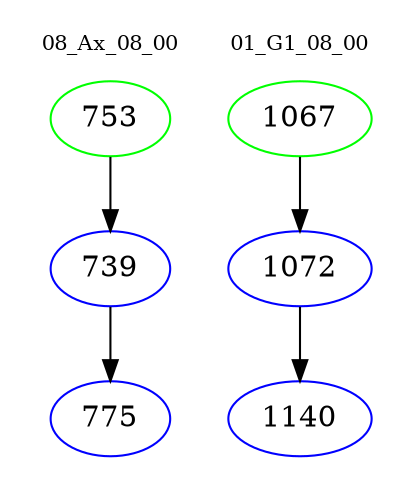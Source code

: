 digraph{
subgraph cluster_0 {
color = white
label = "08_Ax_08_00";
fontsize=10;
T0_753 [label="753", color="green"]
T0_753 -> T0_739 [color="black"]
T0_739 [label="739", color="blue"]
T0_739 -> T0_775 [color="black"]
T0_775 [label="775", color="blue"]
}
subgraph cluster_1 {
color = white
label = "01_G1_08_00";
fontsize=10;
T1_1067 [label="1067", color="green"]
T1_1067 -> T1_1072 [color="black"]
T1_1072 [label="1072", color="blue"]
T1_1072 -> T1_1140 [color="black"]
T1_1140 [label="1140", color="blue"]
}
}

